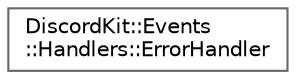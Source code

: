 digraph "Graphical Class Hierarchy"
{
 // LATEX_PDF_SIZE
  bgcolor="transparent";
  edge [fontname=Helvetica,fontsize=10,labelfontname=Helvetica,labelfontsize=10];
  node [fontname=Helvetica,fontsize=10,shape=box,height=0.2,width=0.4];
  rankdir="LR";
  Node0 [id="Node000000",label="DiscordKit::Events\l::Handlers::ErrorHandler",height=0.2,width=0.4,color="grey40", fillcolor="white", style="filled",URL="$d8/dd5/classDiscordKit_1_1Events_1_1Handlers_1_1ErrorHandler.html",tooltip="Handler class for managing error and close codes from the Discord Gateway."];
}
